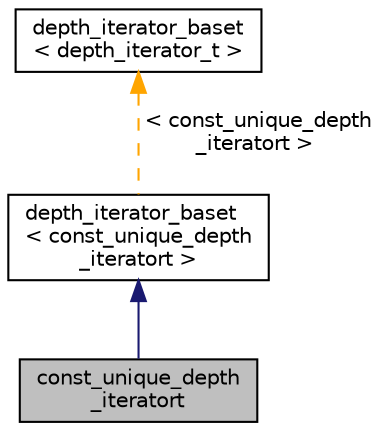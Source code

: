 digraph "const_unique_depth_iteratort"
{
 // LATEX_PDF_SIZE
  bgcolor="transparent";
  edge [fontname="Helvetica",fontsize="10",labelfontname="Helvetica",labelfontsize="10"];
  node [fontname="Helvetica",fontsize="10",shape=record];
  Node1 [label="const_unique_depth\l_iteratort",height=0.2,width=0.4,color="black", fillcolor="grey75", style="filled", fontcolor="black",tooltip=" "];
  Node2 -> Node1 [dir="back",color="midnightblue",fontsize="10",style="solid",fontname="Helvetica"];
  Node2 [label="depth_iterator_baset\l\< const_unique_depth\l_iteratort \>",height=0.2,width=0.4,color="black",URL="$classdepth__iterator__baset.html",tooltip=" "];
  Node3 -> Node2 [dir="back",color="orange",fontsize="10",style="dashed",label=" \< const_unique_depth\l_iteratort \>" ,fontname="Helvetica"];
  Node3 [label="depth_iterator_baset\l\< depth_iterator_t \>",height=0.2,width=0.4,color="black",URL="$classdepth__iterator__baset.html",tooltip="Depth first search iterator base - iterates over supplied expression and all its operands recursively..."];
}
